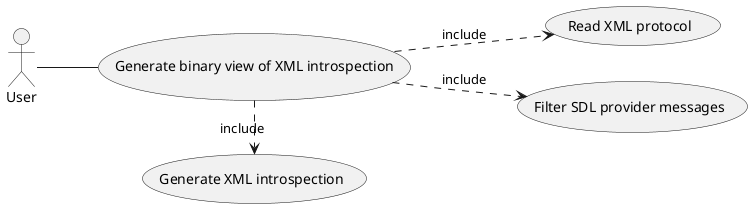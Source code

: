 @startuml
left to right direction
(Generate binary view of XML introspection) as (bin)
:User: -- (bin)
(bin) ..> (Read XML protocol) : include
(bin) ..> (Filter SDL provider messages) : include
(bin) .> (Generate XML introspection) : include
@enduml
